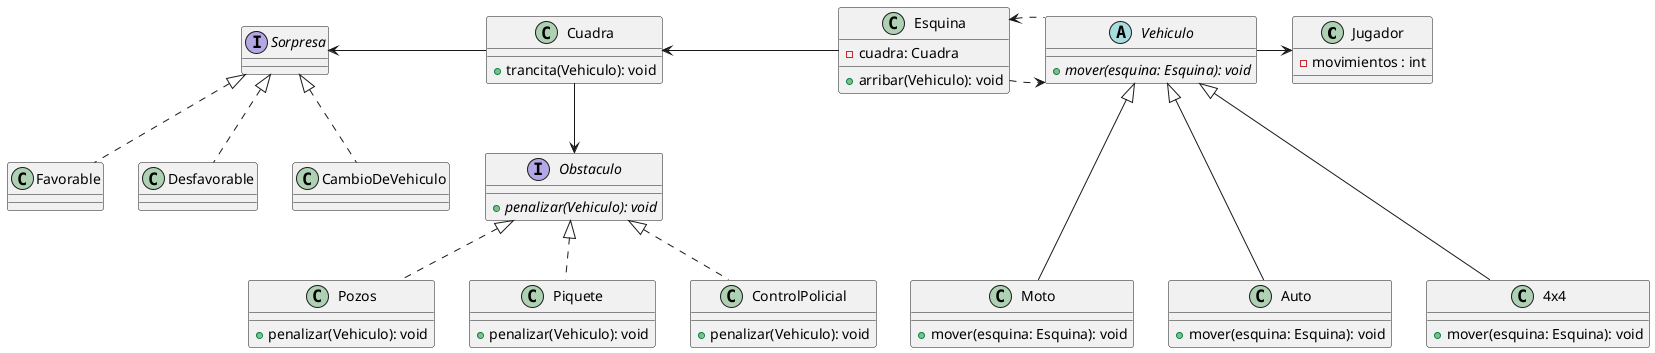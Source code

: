 @startuml

 class Jugador {
        - movimientos : int
    }
class Esquina {
        - cuadra: Cuadra
        + arribar(Vehiculo): void
    }
    class Cuadra {
            + trancita(Vehiculo): void
        }
    abstract class Vehiculo {

            + {abstract} mover(esquina: Esquina): void
    }

    class Moto {
        + mover(esquina: Esquina): void
    }

    class Auto {
          + mover(esquina: Esquina): void
    }

    class 4x4 {
          + mover(esquina: Esquina): void
    }
           interface Sorpresa {


            }
            class Favorable {

                    }
            class Desfavorable {

                    }
            class CambioDeVehiculo {

                    }

interface Obstaculo {
    + {abstract} penalizar(Vehiculo): void
}


class Pozos {
    + penalizar(Vehiculo): void
}



class Piquete {
    + penalizar(Vehiculo): void
}



class ControlPolicial {
    + penalizar(Vehiculo): void
}


Obstaculo <|.. Pozos
Obstaculo <|.. Piquete
Obstaculo <|.. ControlPolicial

Sorpresa <|.. Favorable
Sorpresa <|.. Desfavorable
Sorpresa <|.. CambioDeVehiculo

Esquina -left> Cuadra
Cuadra -down-> Obstaculo
Vehiculo <|--- Moto
Vehiculo <|--- Auto
Vehiculo <|--- 4x4
Vehiculo -right-> Jugador
Esquina .right.> Vehiculo
Vehiculo .left.> Esquina
Cuadra -left-> Sorpresa
@enduml
